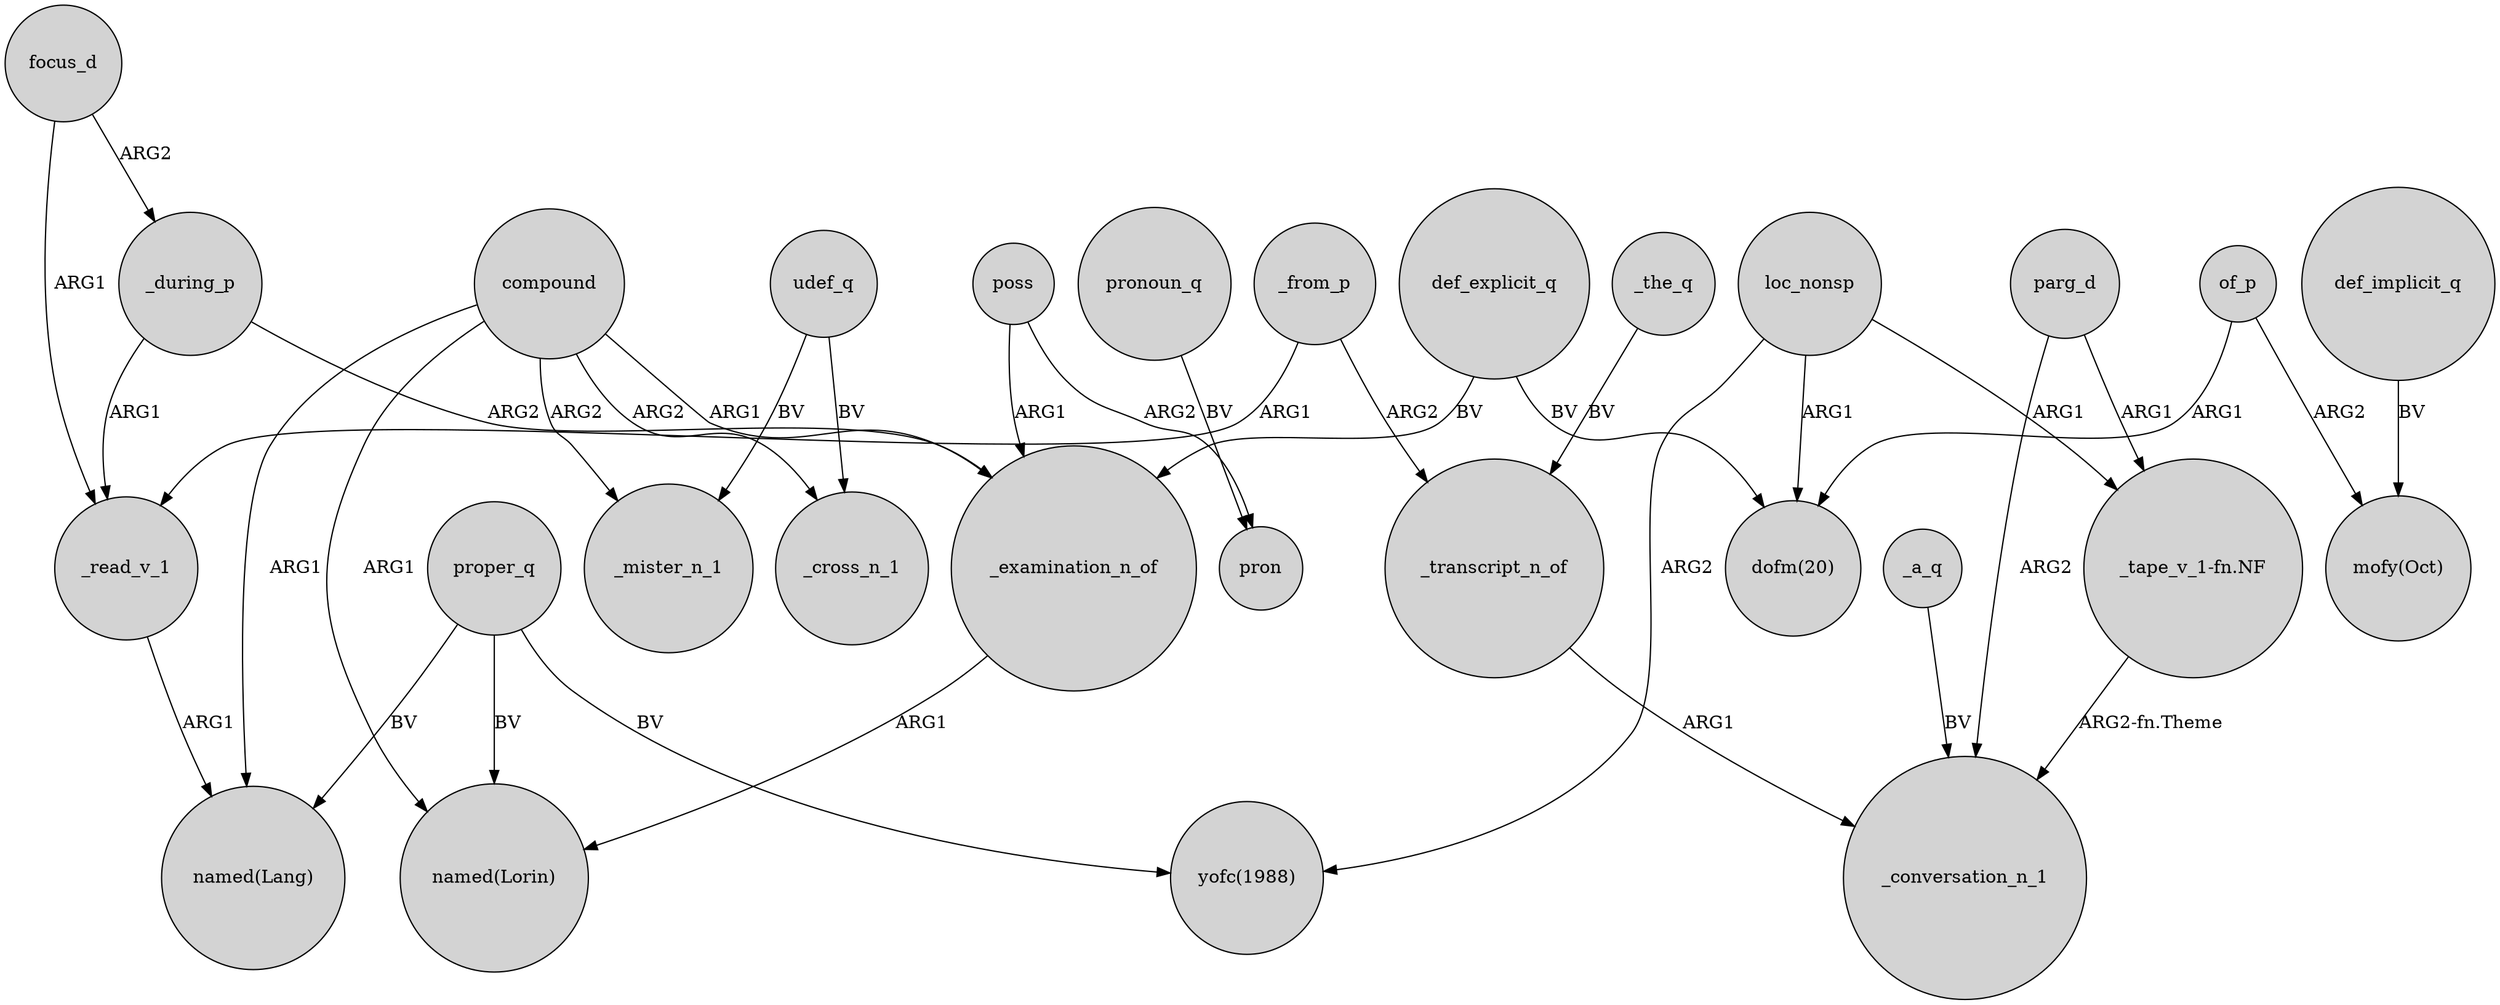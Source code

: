 digraph {
	node [shape=circle style=filled]
	focus_d -> _during_p [label=ARG2]
	_during_p -> _examination_n_of [label=ARG2]
	proper_q -> "named(Lang)" [label=BV]
	poss -> pron [label=ARG2]
	def_implicit_q -> "mofy(Oct)" [label=BV]
	compound -> "named(Lang)" [label=ARG1]
	poss -> _examination_n_of [label=ARG1]
	of_p -> "dofm(20)" [label=ARG1]
	loc_nonsp -> "dofm(20)" [label=ARG1]
	compound -> _mister_n_1 [label=ARG2]
	parg_d -> "_tape_v_1-fn.NF" [label=ARG1]
	udef_q -> _mister_n_1 [label=BV]
	compound -> _cross_n_1 [label=ARG2]
	of_p -> "mofy(Oct)" [label=ARG2]
	def_explicit_q -> _examination_n_of [label=BV]
	parg_d -> _conversation_n_1 [label=ARG2]
	_read_v_1 -> "named(Lang)" [label=ARG1]
	"_tape_v_1-fn.NF" -> _conversation_n_1 [label="ARG2-fn.Theme"]
	udef_q -> _cross_n_1 [label=BV]
	focus_d -> _read_v_1 [label=ARG1]
	pronoun_q -> pron [label=BV]
	proper_q -> "named(Lorin)" [label=BV]
	compound -> "named(Lorin)" [label=ARG1]
	proper_q -> "yofc(1988)" [label=BV]
	_from_p -> _transcript_n_of [label=ARG2]
	_during_p -> _read_v_1 [label=ARG1]
	_from_p -> _read_v_1 [label=ARG1]
	def_explicit_q -> "dofm(20)" [label=BV]
	compound -> _examination_n_of [label=ARG1]
	_transcript_n_of -> _conversation_n_1 [label=ARG1]
	_the_q -> _transcript_n_of [label=BV]
	_a_q -> _conversation_n_1 [label=BV]
	loc_nonsp -> "_tape_v_1-fn.NF" [label=ARG1]
	_examination_n_of -> "named(Lorin)" [label=ARG1]
	loc_nonsp -> "yofc(1988)" [label=ARG2]
}
